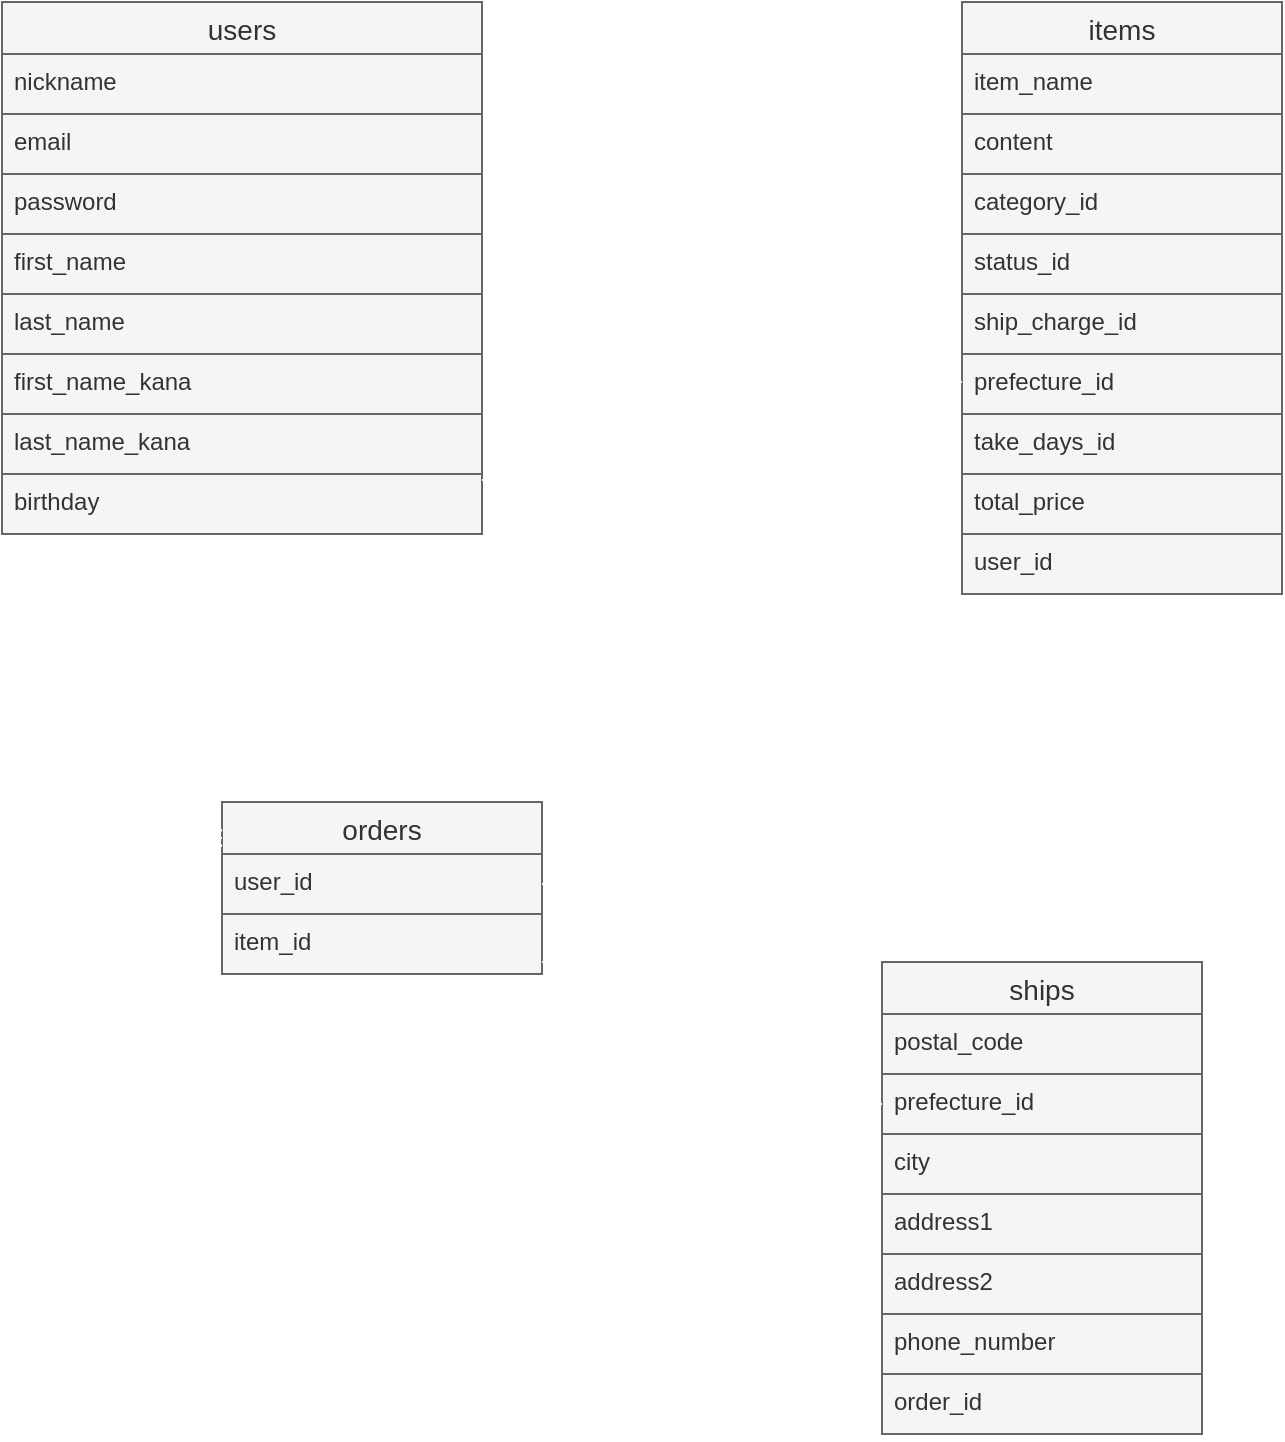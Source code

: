 <mxfile>
    <diagram id="Dk6d78-6k9tJiHOE8J6M" name="ページ1">
        <mxGraphModel dx="475" dy="542" grid="1" gridSize="10" guides="1" tooltips="1" connect="1" arrows="1" fold="1" page="1" pageScale="1" pageWidth="827" pageHeight="1169" math="0" shadow="0">
            <root>
                <mxCell id="0"/>
                <mxCell id="1" parent="0"/>
                <mxCell id="jr_NJqH5lLaOTcMTFOri-54" value="" style="edgeStyle=entityRelationEdgeStyle;fontSize=12;html=1;endArrow=ERmany;exitX=1.008;exitY=0.867;exitDx=0;exitDy=0;exitPerimeter=0;entryX=-0.012;entryY=0.867;entryDx=0;entryDy=0;entryPerimeter=0;endFill=0;startArrow=ERone;startFill=0;fillColor=#f5f5f5;strokeColor=#FFFFFF;" edge="1" parent="1" source="jr_NJqH5lLaOTcMTFOri-61" target="jr_NJqH5lLaOTcMTFOri-70">
                    <mxGeometry width="100" height="100" relative="1" as="geometry">
                        <mxPoint x="280" y="161.99" as="sourcePoint"/>
                        <mxPoint x="465" y="162" as="targetPoint"/>
                    </mxGeometry>
                </mxCell>
                <mxCell id="jr_NJqH5lLaOTcMTFOri-59" value="users" style="swimlane;fontStyle=0;childLayout=stackLayout;horizontal=1;startSize=26;horizontalStack=0;resizeParent=1;resizeParentMax=0;resizeLast=0;collapsible=1;marginBottom=0;align=center;fontSize=14;fillColor=#f5f5f5;fontColor=#333333;strokeColor=#666666;" vertex="1" parent="1">
                    <mxGeometry x="40" y="80" width="240" height="266" as="geometry">
                        <mxRectangle x="40" y="80" width="50" height="26" as="alternateBounds"/>
                    </mxGeometry>
                </mxCell>
                <mxCell id="jr_NJqH5lLaOTcMTFOri-60" value="nickname" style="text;strokeColor=#666666;fillColor=#f5f5f5;spacingLeft=4;spacingRight=4;overflow=hidden;rotatable=0;points=[[0,0.5],[1,0.5]];portConstraint=eastwest;fontSize=12;fontColor=#333333;" vertex="1" parent="jr_NJqH5lLaOTcMTFOri-59">
                    <mxGeometry y="26" width="240" height="30" as="geometry"/>
                </mxCell>
                <mxCell id="jr_NJqH5lLaOTcMTFOri-61" value="email" style="text;strokeColor=#666666;fillColor=#f5f5f5;spacingLeft=4;spacingRight=4;overflow=hidden;rotatable=0;points=[[0,0.5],[1,0.5]];portConstraint=eastwest;fontSize=12;fontColor=#333333;" vertex="1" parent="jr_NJqH5lLaOTcMTFOri-59">
                    <mxGeometry y="56" width="240" height="30" as="geometry"/>
                </mxCell>
                <mxCell id="jr_NJqH5lLaOTcMTFOri-62" value="password" style="text;strokeColor=#666666;fillColor=#f5f5f5;spacingLeft=4;spacingRight=4;overflow=hidden;rotatable=0;points=[[0,0.5],[1,0.5]];portConstraint=eastwest;fontSize=12;fontColor=#333333;" vertex="1" parent="jr_NJqH5lLaOTcMTFOri-59">
                    <mxGeometry y="86" width="240" height="30" as="geometry"/>
                </mxCell>
                <mxCell id="jr_NJqH5lLaOTcMTFOri-63" value="first_name" style="text;strokeColor=#666666;fillColor=#f5f5f5;spacingLeft=4;spacingRight=4;overflow=hidden;rotatable=0;points=[[0,0.5],[1,0.5]];portConstraint=eastwest;fontSize=12;fontColor=#333333;" vertex="1" parent="jr_NJqH5lLaOTcMTFOri-59">
                    <mxGeometry y="116" width="240" height="30" as="geometry"/>
                </mxCell>
                <mxCell id="jr_NJqH5lLaOTcMTFOri-65" value="last_name" style="text;spacingLeft=4;spacingRight=4;overflow=hidden;rotatable=0;points=[[0,0.5],[1,0.5]];portConstraint=eastwest;fontSize=12;fillColor=#f5f5f5;fontColor=#333333;strokeColor=#666666;" vertex="1" parent="jr_NJqH5lLaOTcMTFOri-59">
                    <mxGeometry y="146" width="240" height="30" as="geometry"/>
                </mxCell>
                <mxCell id="jr_NJqH5lLaOTcMTFOri-64" value="first_name_kana" style="text;strokeColor=#666666;fillColor=#f5f5f5;spacingLeft=4;spacingRight=4;overflow=hidden;rotatable=0;points=[[0,0.5],[1,0.5]];portConstraint=eastwest;fontSize=12;fontColor=#333333;" vertex="1" parent="jr_NJqH5lLaOTcMTFOri-59">
                    <mxGeometry y="176" width="240" height="30" as="geometry"/>
                </mxCell>
                <mxCell id="jr_NJqH5lLaOTcMTFOri-66" value="last_name_kana" style="text;strokeColor=#666666;fillColor=#f5f5f5;spacingLeft=4;spacingRight=4;overflow=hidden;rotatable=0;points=[[0,0.5],[1,0.5]];portConstraint=eastwest;fontSize=12;fontColor=#333333;" vertex="1" parent="jr_NJqH5lLaOTcMTFOri-59">
                    <mxGeometry y="206" width="240" height="30" as="geometry"/>
                </mxCell>
                <mxCell id="jr_NJqH5lLaOTcMTFOri-67" value="birthday" style="text;strokeColor=#666666;fillColor=#f5f5f5;spacingLeft=4;spacingRight=4;overflow=hidden;rotatable=0;points=[[0,0.5],[1,0.5]];portConstraint=eastwest;fontSize=12;fontColor=#333333;" vertex="1" parent="jr_NJqH5lLaOTcMTFOri-59">
                    <mxGeometry y="236" width="240" height="30" as="geometry"/>
                </mxCell>
                <mxCell id="jr_NJqH5lLaOTcMTFOri-68" value="items" style="swimlane;fontStyle=0;childLayout=stackLayout;horizontal=1;startSize=26;horizontalStack=0;resizeParent=1;resizeParentMax=0;resizeLast=0;collapsible=1;marginBottom=0;align=center;fontSize=14;fillColor=#f5f5f5;fontColor=#333333;strokeColor=#666666;" vertex="1" parent="1">
                    <mxGeometry x="520" y="80" width="160" height="296" as="geometry"/>
                </mxCell>
                <mxCell id="jr_NJqH5lLaOTcMTFOri-70" value="item_name" style="text;strokeColor=#666666;fillColor=#f5f5f5;spacingLeft=4;spacingRight=4;overflow=hidden;rotatable=0;points=[[0,0.5],[1,0.5]];portConstraint=eastwest;fontSize=12;fontColor=#333333;" vertex="1" parent="jr_NJqH5lLaOTcMTFOri-68">
                    <mxGeometry y="26" width="160" height="30" as="geometry"/>
                </mxCell>
                <mxCell id="jr_NJqH5lLaOTcMTFOri-71" value="content" style="text;strokeColor=#666666;fillColor=#f5f5f5;spacingLeft=4;spacingRight=4;overflow=hidden;rotatable=0;points=[[0,0.5],[1,0.5]];portConstraint=eastwest;fontSize=12;fontColor=#333333;" vertex="1" parent="jr_NJqH5lLaOTcMTFOri-68">
                    <mxGeometry y="56" width="160" height="30" as="geometry"/>
                </mxCell>
                <mxCell id="jr_NJqH5lLaOTcMTFOri-72" value="category_id" style="text;strokeColor=#666666;fillColor=#f5f5f5;spacingLeft=4;spacingRight=4;overflow=hidden;rotatable=0;points=[[0,0.5],[1,0.5]];portConstraint=eastwest;fontSize=12;fontColor=#333333;" vertex="1" parent="jr_NJqH5lLaOTcMTFOri-68">
                    <mxGeometry y="86" width="160" height="30" as="geometry"/>
                </mxCell>
                <mxCell id="jr_NJqH5lLaOTcMTFOri-73" value="status_id" style="text;strokeColor=#666666;fillColor=#f5f5f5;spacingLeft=4;spacingRight=4;overflow=hidden;rotatable=0;points=[[0,0.5],[1,0.5]];portConstraint=eastwest;fontSize=12;fontColor=#333333;" vertex="1" parent="jr_NJqH5lLaOTcMTFOri-68">
                    <mxGeometry y="116" width="160" height="30" as="geometry"/>
                </mxCell>
                <mxCell id="jr_NJqH5lLaOTcMTFOri-74" value="ship_charge_id" style="text;strokeColor=#666666;fillColor=#f5f5f5;spacingLeft=4;spacingRight=4;overflow=hidden;rotatable=0;points=[[0,0.5],[1,0.5]];portConstraint=eastwest;fontSize=12;fontColor=#333333;" vertex="1" parent="jr_NJqH5lLaOTcMTFOri-68">
                    <mxGeometry y="146" width="160" height="30" as="geometry"/>
                </mxCell>
                <mxCell id="jr_NJqH5lLaOTcMTFOri-75" value="prefecture_id" style="text;strokeColor=#666666;fillColor=#f5f5f5;spacingLeft=4;spacingRight=4;overflow=hidden;rotatable=0;points=[[0,0.5],[1,0.5]];portConstraint=eastwest;fontSize=12;fontColor=#333333;" vertex="1" parent="jr_NJqH5lLaOTcMTFOri-68">
                    <mxGeometry y="176" width="160" height="30" as="geometry"/>
                </mxCell>
                <mxCell id="jr_NJqH5lLaOTcMTFOri-76" value="take_days_id" style="text;strokeColor=#666666;fillColor=#f5f5f5;spacingLeft=4;spacingRight=4;overflow=hidden;rotatable=0;points=[[0,0.5],[1,0.5]];portConstraint=eastwest;fontSize=12;fontColor=#333333;" vertex="1" parent="jr_NJqH5lLaOTcMTFOri-68">
                    <mxGeometry y="206" width="160" height="30" as="geometry"/>
                </mxCell>
                <mxCell id="jr_NJqH5lLaOTcMTFOri-77" value="total_price" style="text;strokeColor=#666666;fillColor=#f5f5f5;spacingLeft=4;spacingRight=4;overflow=hidden;rotatable=0;points=[[0,0.5],[1,0.5]];portConstraint=eastwest;fontSize=12;fontColor=#333333;" vertex="1" parent="jr_NJqH5lLaOTcMTFOri-68">
                    <mxGeometry y="236" width="160" height="30" as="geometry"/>
                </mxCell>
                <mxCell id="jr_NJqH5lLaOTcMTFOri-80" value="user_id" style="text;strokeColor=#666666;fillColor=#f5f5f5;spacingLeft=4;spacingRight=4;overflow=hidden;rotatable=0;points=[[0,0.5],[1,0.5]];portConstraint=eastwest;fontSize=12;fontColor=#333333;" vertex="1" parent="jr_NJqH5lLaOTcMTFOri-68">
                    <mxGeometry y="266" width="160" height="30" as="geometry"/>
                </mxCell>
                <mxCell id="jr_NJqH5lLaOTcMTFOri-81" value="orders" style="swimlane;fontStyle=0;childLayout=stackLayout;horizontal=1;startSize=26;horizontalStack=0;resizeParent=1;resizeParentMax=0;resizeLast=0;collapsible=1;marginBottom=0;align=center;fontSize=14;fillColor=#f5f5f5;fontColor=#333333;strokeColor=#666666;" vertex="1" parent="1">
                    <mxGeometry x="150" y="480" width="160" height="86" as="geometry"/>
                </mxCell>
                <mxCell id="jr_NJqH5lLaOTcMTFOri-82" value="user_id" style="text;strokeColor=#666666;fillColor=#f5f5f5;spacingLeft=4;spacingRight=4;overflow=hidden;rotatable=0;points=[[0,0.5],[1,0.5]];portConstraint=eastwest;fontSize=12;fontColor=#333333;" vertex="1" parent="jr_NJqH5lLaOTcMTFOri-81">
                    <mxGeometry y="26" width="160" height="30" as="geometry"/>
                </mxCell>
                <mxCell id="jr_NJqH5lLaOTcMTFOri-86" value="item_id" style="text;strokeColor=#666666;fillColor=#f5f5f5;spacingLeft=4;spacingRight=4;overflow=hidden;rotatable=0;points=[[0,0.5],[1,0.5]];portConstraint=eastwest;fontSize=12;fontColor=#333333;" vertex="1" parent="jr_NJqH5lLaOTcMTFOri-81">
                    <mxGeometry y="56" width="160" height="30" as="geometry"/>
                </mxCell>
                <mxCell id="jr_NJqH5lLaOTcMTFOri-85" value="" style="edgeStyle=entityRelationEdgeStyle;fontSize=12;html=1;endArrow=ERmany;exitX=1;exitY=0.1;exitDx=0;exitDy=0;exitPerimeter=0;startArrow=ERone;startFill=0;startSize=6;endSize=6;strokeWidth=1;jumpSize=6;strokeColor=#FFFFFF;" edge="1" parent="1" source="jr_NJqH5lLaOTcMTFOri-67">
                    <mxGeometry width="100" height="100" relative="1" as="geometry">
                        <mxPoint x="290" y="320" as="sourcePoint"/>
                        <mxPoint x="150" y="498" as="targetPoint"/>
                    </mxGeometry>
                </mxCell>
                <mxCell id="jr_NJqH5lLaOTcMTFOri-88" value="ships" style="swimlane;fontStyle=0;childLayout=stackLayout;horizontal=1;startSize=26;horizontalStack=0;resizeParent=1;resizeParentMax=0;resizeLast=0;collapsible=1;marginBottom=0;align=center;fontSize=14;fillColor=#f5f5f5;fontColor=#333333;strokeColor=#666666;" vertex="1" parent="1">
                    <mxGeometry x="480" y="560" width="160" height="236" as="geometry"/>
                </mxCell>
                <mxCell id="jr_NJqH5lLaOTcMTFOri-89" value="postal_code" style="text;strokeColor=#666666;fillColor=#f5f5f5;spacingLeft=4;spacingRight=4;overflow=hidden;rotatable=0;points=[[0,0.5],[1,0.5]];portConstraint=eastwest;fontSize=12;fontColor=#333333;" vertex="1" parent="jr_NJqH5lLaOTcMTFOri-88">
                    <mxGeometry y="26" width="160" height="30" as="geometry"/>
                </mxCell>
                <mxCell id="jr_NJqH5lLaOTcMTFOri-90" value="prefecture_id" style="text;strokeColor=#666666;fillColor=#f5f5f5;spacingLeft=4;spacingRight=4;overflow=hidden;rotatable=0;points=[[0,0.5],[1,0.5]];portConstraint=eastwest;fontSize=12;fontColor=#333333;" vertex="1" parent="jr_NJqH5lLaOTcMTFOri-88">
                    <mxGeometry y="56" width="160" height="30" as="geometry"/>
                </mxCell>
                <mxCell id="jr_NJqH5lLaOTcMTFOri-91" value="city" style="text;strokeColor=#666666;fillColor=#f5f5f5;spacingLeft=4;spacingRight=4;overflow=hidden;rotatable=0;points=[[0,0.5],[1,0.5]];portConstraint=eastwest;fontSize=12;fontColor=#333333;" vertex="1" parent="jr_NJqH5lLaOTcMTFOri-88">
                    <mxGeometry y="86" width="160" height="30" as="geometry"/>
                </mxCell>
                <mxCell id="jr_NJqH5lLaOTcMTFOri-92" value="address1" style="text;strokeColor=#666666;fillColor=#f5f5f5;spacingLeft=4;spacingRight=4;overflow=hidden;rotatable=0;points=[[0,0.5],[1,0.5]];portConstraint=eastwest;fontSize=12;fontColor=#333333;" vertex="1" parent="jr_NJqH5lLaOTcMTFOri-88">
                    <mxGeometry y="116" width="160" height="30" as="geometry"/>
                </mxCell>
                <mxCell id="jr_NJqH5lLaOTcMTFOri-93" value="address2" style="text;strokeColor=#666666;fillColor=#f5f5f5;spacingLeft=4;spacingRight=4;overflow=hidden;rotatable=0;points=[[0,0.5],[1,0.5]];portConstraint=eastwest;fontSize=12;fontColor=#333333;" vertex="1" parent="jr_NJqH5lLaOTcMTFOri-88">
                    <mxGeometry y="146" width="160" height="30" as="geometry"/>
                </mxCell>
                <mxCell id="jr_NJqH5lLaOTcMTFOri-94" value="phone_number" style="text;strokeColor=#666666;fillColor=#f5f5f5;spacingLeft=4;spacingRight=4;overflow=hidden;rotatable=0;points=[[0,0.5],[1,0.5]];portConstraint=eastwest;fontSize=12;fontColor=#333333;" vertex="1" parent="jr_NJqH5lLaOTcMTFOri-88">
                    <mxGeometry y="176" width="160" height="30" as="geometry"/>
                </mxCell>
                <mxCell id="jr_NJqH5lLaOTcMTFOri-100" value="order_id" style="text;strokeColor=#666666;fillColor=#f5f5f5;spacingLeft=4;spacingRight=4;overflow=hidden;rotatable=0;points=[[0,0.5],[1,0.5]];portConstraint=eastwest;fontSize=12;fontColor=#333333;" vertex="1" parent="jr_NJqH5lLaOTcMTFOri-88">
                    <mxGeometry y="206" width="160" height="30" as="geometry"/>
                </mxCell>
                <mxCell id="jr_NJqH5lLaOTcMTFOri-99" value="" style="edgeStyle=entityRelationEdgeStyle;fontSize=12;html=1;endArrow=ERone;endFill=1;startSize=6;endSize=6;strokeWidth=1;jumpSize=6;entryX=0;entryY=0.5;entryDx=0;entryDy=0;startArrow=ERone;startFill=0;fillColor=#f5f5f5;strokeColor=#FFFFFF;" edge="1" parent="1" target="jr_NJqH5lLaOTcMTFOri-90">
                    <mxGeometry width="100" height="100" relative="1" as="geometry">
                        <mxPoint x="310" y="560" as="sourcePoint"/>
                        <mxPoint x="410" y="496" as="targetPoint"/>
                    </mxGeometry>
                </mxCell>
                <mxCell id="jr_NJqH5lLaOTcMTFOri-101" value="" style="edgeStyle=entityRelationEdgeStyle;fontSize=12;html=1;endArrow=ERone;endFill=1;startSize=6;endSize=6;strokeColor=#FFFFFF;strokeWidth=1;jumpSize=6;exitX=1;exitY=0.5;exitDx=0;exitDy=0;startArrow=ERone;startFill=0;" edge="1" parent="1" source="jr_NJqH5lLaOTcMTFOri-82">
                    <mxGeometry width="100" height="100" relative="1" as="geometry">
                        <mxPoint x="420" y="370" as="sourcePoint"/>
                        <mxPoint x="520" y="270" as="targetPoint"/>
                    </mxGeometry>
                </mxCell>
            </root>
        </mxGraphModel>
    </diagram>
</mxfile>
